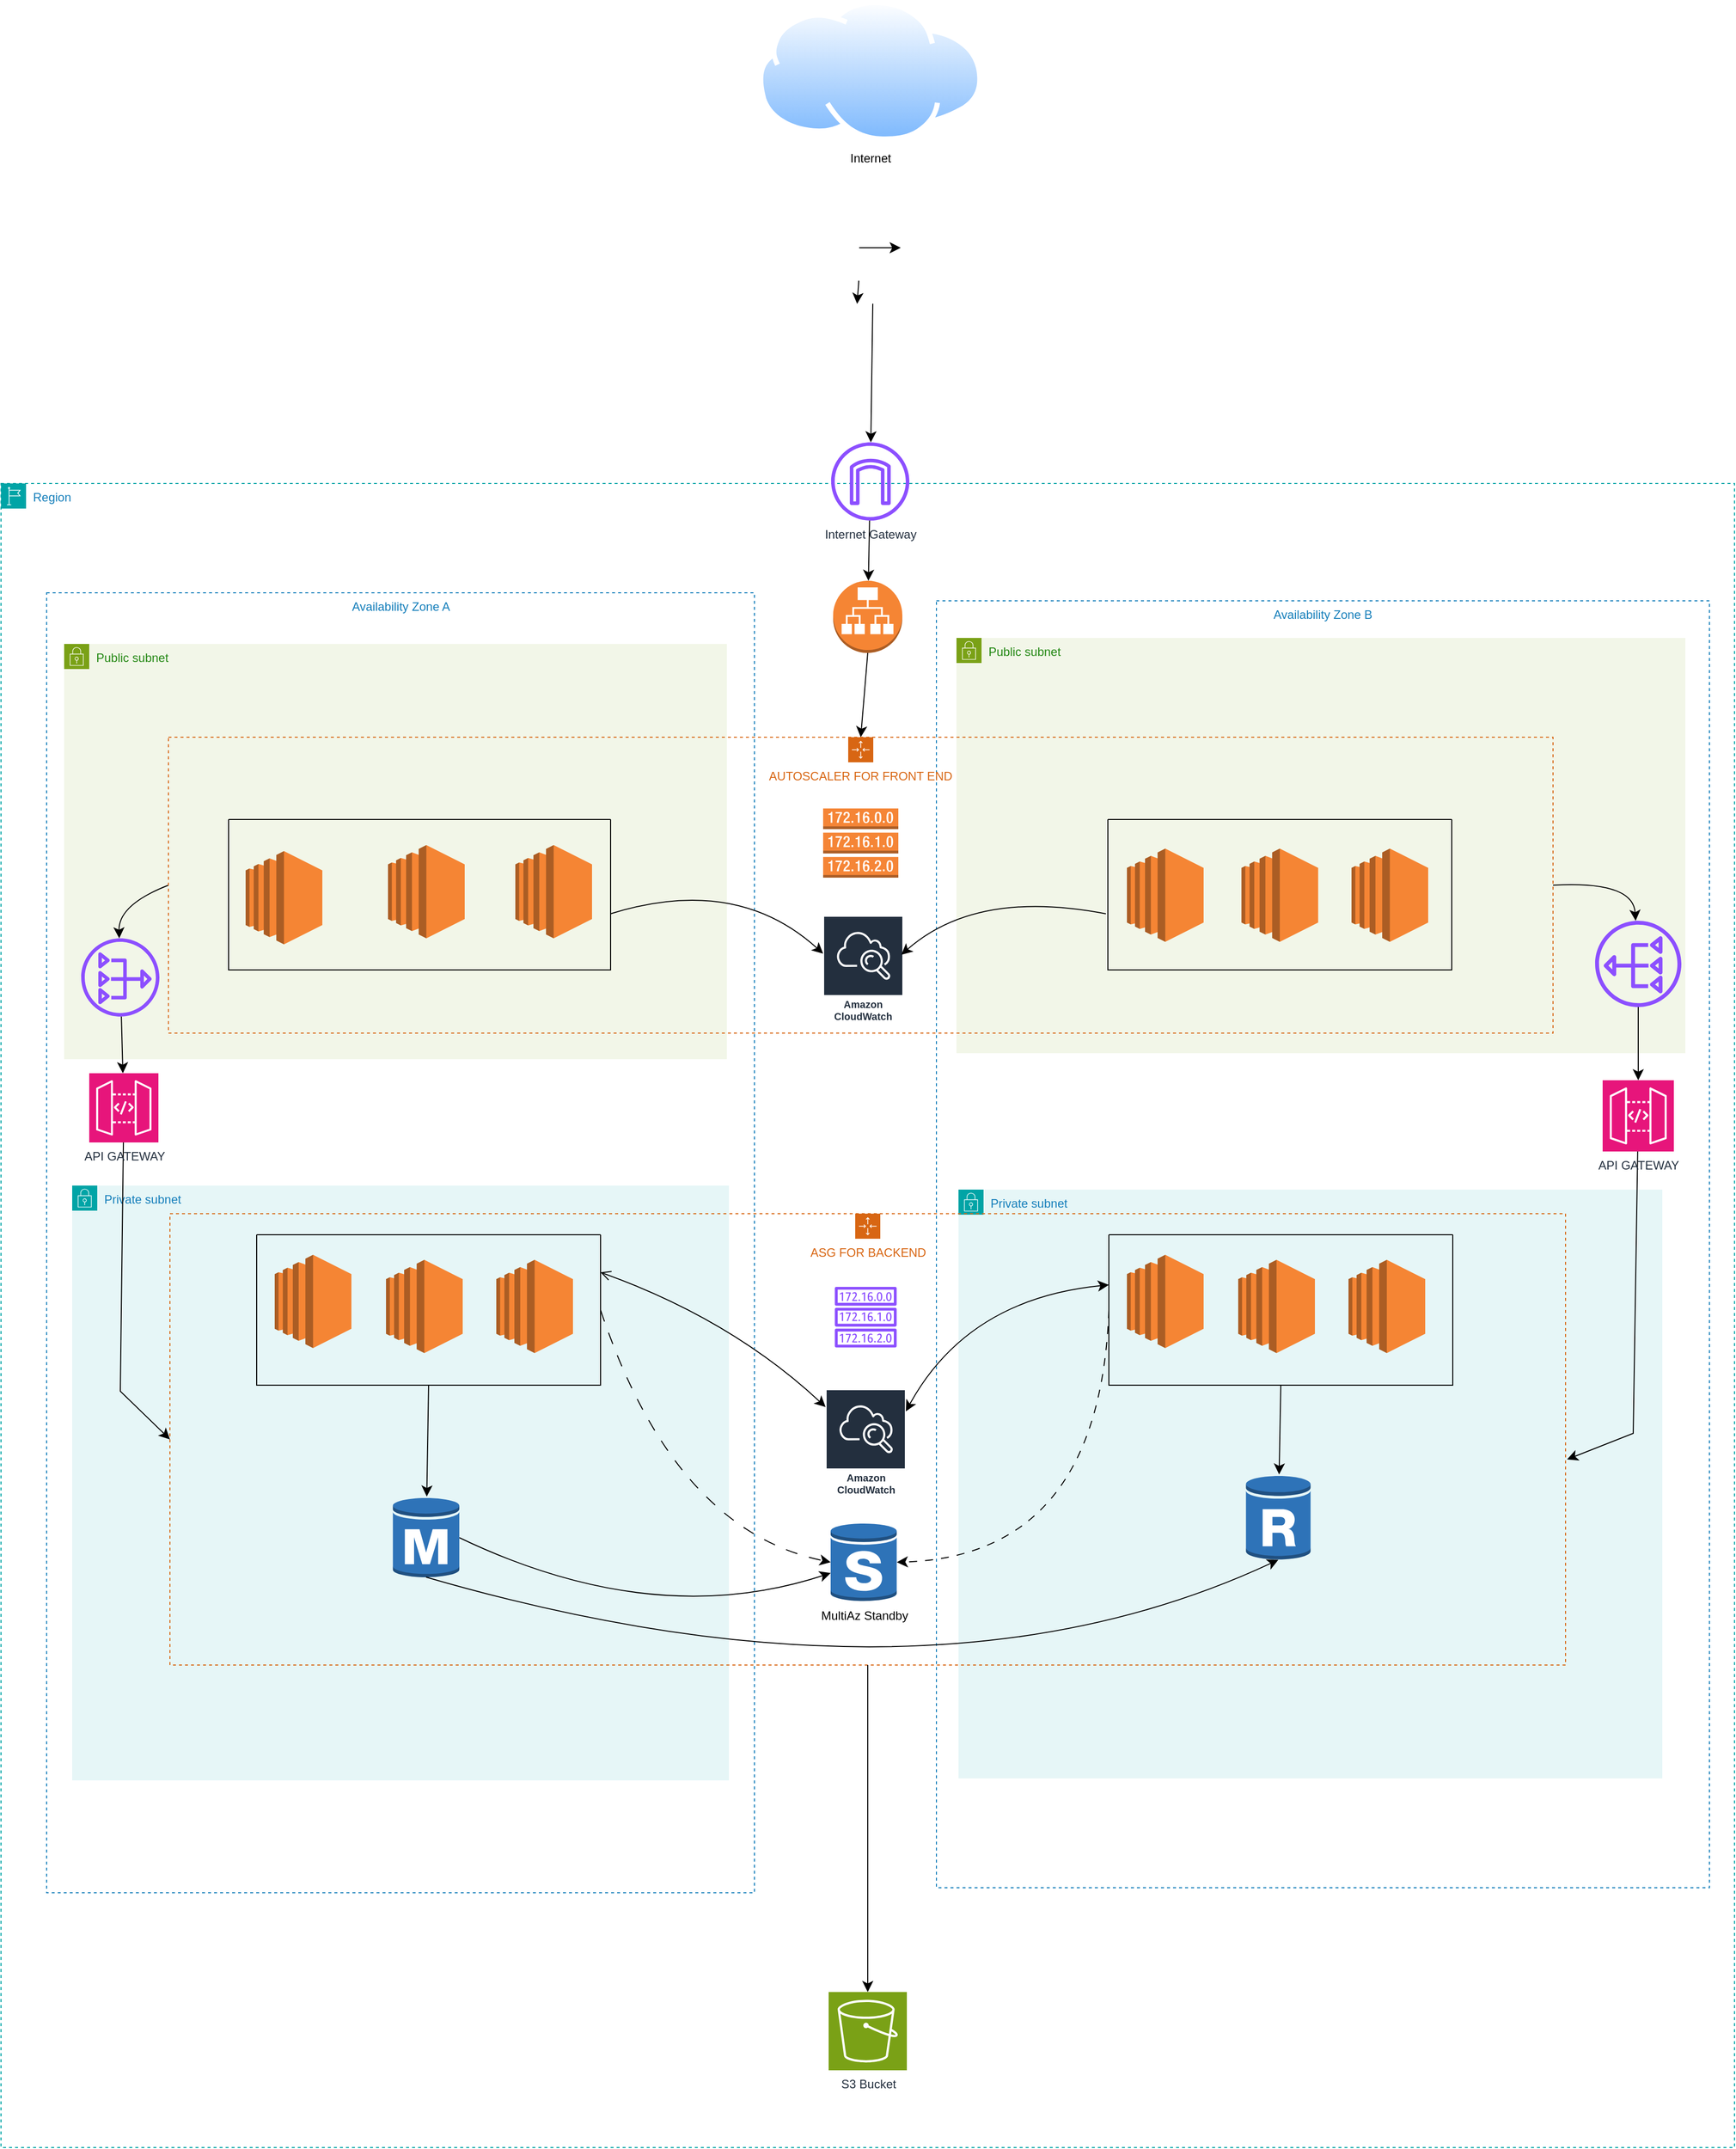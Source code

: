 <mxfile version="24.7.4">
  <diagram name="Page-1" id="AvrR7I-T8kngShXja_Sl">
    <mxGraphModel dx="3691" dy="2780" grid="0" gridSize="10" guides="1" tooltips="1" connect="1" arrows="1" fold="1" page="0" pageScale="1" pageWidth="4681" pageHeight="3300" math="0" shadow="0">
      <root>
        <mxCell id="0" />
        <mxCell id="1" parent="0" />
        <mxCell id="LNBwgK4utnNbtnNtv1Aj-1" value="Region" style="points=[[0,0],[0.25,0],[0.5,0],[0.75,0],[1,0],[1,0.25],[1,0.5],[1,0.75],[1,1],[0.75,1],[0.5,1],[0.25,1],[0,1],[0,0.75],[0,0.5],[0,0.25]];outlineConnect=0;gradientColor=none;html=1;whiteSpace=wrap;fontSize=12;fontStyle=0;container=1;pointerEvents=0;collapsible=0;recursiveResize=0;shape=mxgraph.aws4.group;grIcon=mxgraph.aws4.group_region;strokeColor=#00A4A6;fillColor=none;verticalAlign=top;align=left;spacingLeft=30;fontColor=#147EBA;dashed=1;" vertex="1" parent="1">
          <mxGeometry x="-541" y="-216" width="1729" height="1659" as="geometry" />
        </mxCell>
        <mxCell id="LNBwgK4utnNbtnNtv1Aj-2" value="Availability Zone A" style="fillColor=none;strokeColor=#147EBA;dashed=1;verticalAlign=top;fontStyle=0;fontColor=#147EBA;whiteSpace=wrap;html=1;" vertex="1" parent="LNBwgK4utnNbtnNtv1Aj-1">
          <mxGeometry x="45.5" y="109" width="706" height="1296" as="geometry" />
        </mxCell>
        <mxCell id="LNBwgK4utnNbtnNtv1Aj-3" value="Availability Zone B" style="fillColor=none;strokeColor=#147EBA;dashed=1;verticalAlign=top;fontStyle=0;fontColor=#147EBA;whiteSpace=wrap;html=1;" vertex="1" parent="LNBwgK4utnNbtnNtv1Aj-1">
          <mxGeometry x="933" y="117" width="771" height="1283" as="geometry" />
        </mxCell>
        <mxCell id="LNBwgK4utnNbtnNtv1Aj-16" value="Public subnet" style="points=[[0,0],[0.25,0],[0.5,0],[0.75,0],[1,0],[1,0.25],[1,0.5],[1,0.75],[1,1],[0.75,1],[0.5,1],[0.25,1],[0,1],[0,0.75],[0,0.5],[0,0.25]];outlineConnect=0;gradientColor=none;html=1;whiteSpace=wrap;fontSize=12;fontStyle=0;container=1;pointerEvents=0;collapsible=0;recursiveResize=0;shape=mxgraph.aws4.group;grIcon=mxgraph.aws4.group_security_group;grStroke=0;strokeColor=#7AA116;fillColor=#F2F6E8;verticalAlign=top;align=left;spacingLeft=30;fontColor=#248814;dashed=0;" vertex="1" parent="LNBwgK4utnNbtnNtv1Aj-1">
          <mxGeometry x="953" y="154" width="727" height="414" as="geometry" />
        </mxCell>
        <mxCell id="LNBwgK4utnNbtnNtv1Aj-65" style="edgeStyle=none;curved=1;rounded=0;orthogonalLoop=1;jettySize=auto;html=1;exitX=0.5;exitY=1;exitDx=0;exitDy=0;exitPerimeter=0;entryX=0.5;entryY=0;entryDx=0;entryDy=0;fontSize=12;startSize=8;endSize=8;" edge="1" parent="LNBwgK4utnNbtnNtv1Aj-1" source="LNBwgK4utnNbtnNtv1Aj-11" target="LNBwgK4utnNbtnNtv1Aj-4">
          <mxGeometry relative="1" as="geometry" />
        </mxCell>
        <mxCell id="LNBwgK4utnNbtnNtv1Aj-11" value="" style="outlineConnect=0;dashed=0;verticalLabelPosition=bottom;verticalAlign=top;align=center;html=1;shape=mxgraph.aws3.application_load_balancer;fillColor=#F58534;gradientColor=none;" vertex="1" parent="LNBwgK4utnNbtnNtv1Aj-1">
          <mxGeometry x="830" y="97" width="69" height="72" as="geometry" />
        </mxCell>
        <mxCell id="LNBwgK4utnNbtnNtv1Aj-15" value="Public subnet" style="points=[[0,0],[0.25,0],[0.5,0],[0.75,0],[1,0],[1,0.25],[1,0.5],[1,0.75],[1,1],[0.75,1],[0.5,1],[0.25,1],[0,1],[0,0.75],[0,0.5],[0,0.25]];outlineConnect=0;gradientColor=none;html=1;whiteSpace=wrap;fontSize=12;fontStyle=0;container=1;pointerEvents=0;collapsible=0;recursiveResize=0;shape=mxgraph.aws4.group;grIcon=mxgraph.aws4.group_security_group;grStroke=0;strokeColor=#7AA116;fillColor=#F2F6E8;verticalAlign=top;align=left;spacingLeft=30;fontColor=#248814;dashed=0;" vertex="1" parent="LNBwgK4utnNbtnNtv1Aj-1">
          <mxGeometry x="63" y="160" width="661" height="414" as="geometry" />
        </mxCell>
        <mxCell id="LNBwgK4utnNbtnNtv1Aj-53" style="edgeStyle=none;curved=1;rounded=0;orthogonalLoop=1;jettySize=auto;html=1;exitX=0;exitY=0.5;exitDx=0;exitDy=0;fontSize=12;startSize=8;endSize=8;" edge="1" parent="LNBwgK4utnNbtnNtv1Aj-1" source="LNBwgK4utnNbtnNtv1Aj-4" target="LNBwgK4utnNbtnNtv1Aj-22">
          <mxGeometry relative="1" as="geometry">
            <Array as="points">
              <mxPoint x="117" y="420" />
            </Array>
          </mxGeometry>
        </mxCell>
        <mxCell id="LNBwgK4utnNbtnNtv1Aj-54" style="edgeStyle=none;curved=1;rounded=0;orthogonalLoop=1;jettySize=auto;html=1;exitX=1;exitY=0.5;exitDx=0;exitDy=0;fontSize=12;startSize=8;endSize=8;" edge="1" parent="LNBwgK4utnNbtnNtv1Aj-1" source="LNBwgK4utnNbtnNtv1Aj-4" target="LNBwgK4utnNbtnNtv1Aj-51">
          <mxGeometry relative="1" as="geometry">
            <Array as="points">
              <mxPoint x="1628" y="396" />
            </Array>
          </mxGeometry>
        </mxCell>
        <mxCell id="LNBwgK4utnNbtnNtv1Aj-4" value="AUTOSCALER FOR FRONT END" style="points=[[0,0],[0.25,0],[0.5,0],[0.75,0],[1,0],[1,0.25],[1,0.5],[1,0.75],[1,1],[0.75,1],[0.5,1],[0.25,1],[0,1],[0,0.75],[0,0.5],[0,0.25]];outlineConnect=0;gradientColor=none;html=1;whiteSpace=wrap;fontSize=12;fontStyle=0;container=1;pointerEvents=0;collapsible=0;recursiveResize=0;shape=mxgraph.aws4.groupCenter;grIcon=mxgraph.aws4.group_auto_scaling_group;grStroke=1;strokeColor=#D86613;fillColor=none;verticalAlign=top;align=center;fontColor=#D86613;dashed=1;spacingTop=25;" vertex="1" parent="LNBwgK4utnNbtnNtv1Aj-1">
          <mxGeometry x="167" y="253" width="1381" height="295" as="geometry" />
        </mxCell>
        <mxCell id="LNBwgK4utnNbtnNtv1Aj-24" value="" style="outlineConnect=0;dashed=0;verticalLabelPosition=bottom;verticalAlign=top;align=center;html=1;shape=mxgraph.aws3.ec2;fillColor=#F58534;gradientColor=none;" vertex="1" parent="LNBwgK4utnNbtnNtv1Aj-4">
          <mxGeometry x="77" y="113.5" width="76.5" height="93" as="geometry" />
        </mxCell>
        <mxCell id="LNBwgK4utnNbtnNtv1Aj-44" value="" style="outlineConnect=0;dashed=0;verticalLabelPosition=bottom;verticalAlign=top;align=center;html=1;shape=mxgraph.aws3.route_table;fillColor=#F58536;gradientColor=none;" vertex="1" parent="LNBwgK4utnNbtnNtv1Aj-4">
          <mxGeometry x="653" y="71" width="75" height="69" as="geometry" />
        </mxCell>
        <mxCell id="LNBwgK4utnNbtnNtv1Aj-87" value="Amazon CloudWatch" style="sketch=0;outlineConnect=0;fontColor=#232F3E;gradientColor=none;strokeColor=#ffffff;fillColor=#232F3E;dashed=0;verticalLabelPosition=middle;verticalAlign=bottom;align=center;html=1;whiteSpace=wrap;fontSize=10;fontStyle=1;spacing=3;shape=mxgraph.aws4.productIcon;prIcon=mxgraph.aws4.cloudwatch;" vertex="1" parent="LNBwgK4utnNbtnNtv1Aj-4">
          <mxGeometry x="653" y="178" width="80" height="110" as="geometry" />
        </mxCell>
        <mxCell id="LNBwgK4utnNbtnNtv1Aj-95" style="edgeStyle=none;curved=1;rounded=0;orthogonalLoop=1;jettySize=auto;html=1;exitX=1;exitY=0.5;exitDx=0;exitDy=0;fontSize=12;startSize=8;endSize=8;" edge="1" parent="LNBwgK4utnNbtnNtv1Aj-4">
          <mxGeometry relative="1" as="geometry">
            <mxPoint x="441" y="176" as="sourcePoint" />
            <mxPoint x="653" y="215.78" as="targetPoint" />
            <Array as="points">
              <mxPoint x="566" y="137" />
            </Array>
          </mxGeometry>
        </mxCell>
        <mxCell id="LNBwgK4utnNbtnNtv1Aj-96" style="edgeStyle=none;curved=1;rounded=0;orthogonalLoop=1;jettySize=auto;html=1;exitX=0;exitY=0.5;exitDx=0;exitDy=0;fontSize=12;startSize=8;endSize=8;" edge="1" parent="LNBwgK4utnNbtnNtv1Aj-4">
          <mxGeometry relative="1" as="geometry">
            <mxPoint x="935" y="176" as="sourcePoint" />
            <mxPoint x="731.0" y="216.87" as="targetPoint" />
            <Array as="points">
              <mxPoint x="806" y="151" />
            </Array>
          </mxGeometry>
        </mxCell>
        <mxCell id="LNBwgK4utnNbtnNtv1Aj-19" value="Private subnet" style="points=[[0,0],[0.25,0],[0.5,0],[0.75,0],[1,0],[1,0.25],[1,0.5],[1,0.75],[1,1],[0.75,1],[0.5,1],[0.25,1],[0,1],[0,0.75],[0,0.5],[0,0.25]];outlineConnect=0;gradientColor=none;html=1;whiteSpace=wrap;fontSize=12;fontStyle=0;container=1;pointerEvents=0;collapsible=0;recursiveResize=0;shape=mxgraph.aws4.group;grIcon=mxgraph.aws4.group_security_group;grStroke=0;strokeColor=#00A4A6;fillColor=#E6F6F7;verticalAlign=top;align=left;spacingLeft=30;fontColor=#147EBA;dashed=0;" vertex="1" parent="LNBwgK4utnNbtnNtv1Aj-1">
          <mxGeometry x="71" y="700" width="655" height="593" as="geometry" />
        </mxCell>
        <mxCell id="LNBwgK4utnNbtnNtv1Aj-26" value="" style="outlineConnect=0;dashed=0;verticalLabelPosition=bottom;verticalAlign=top;align=center;html=1;shape=mxgraph.aws3.ec2;fillColor=#F58534;gradientColor=none;" vertex="1" parent="LNBwgK4utnNbtnNtv1Aj-1">
          <mxGeometry x="1123" y="364" width="76.5" height="93" as="geometry" />
        </mxCell>
        <mxCell id="LNBwgK4utnNbtnNtv1Aj-27" value="" style="outlineConnect=0;dashed=0;verticalLabelPosition=bottom;verticalAlign=top;align=center;html=1;shape=mxgraph.aws3.ec2;fillColor=#F58534;gradientColor=none;" vertex="1" parent="LNBwgK4utnNbtnNtv1Aj-1">
          <mxGeometry x="1347" y="364" width="76.5" height="93" as="geometry" />
        </mxCell>
        <mxCell id="LNBwgK4utnNbtnNtv1Aj-25" value="" style="outlineConnect=0;dashed=0;verticalLabelPosition=bottom;verticalAlign=top;align=center;html=1;shape=mxgraph.aws3.ec2;fillColor=#F58534;gradientColor=none;" vertex="1" parent="LNBwgK4utnNbtnNtv1Aj-1">
          <mxGeometry x="386" y="360.5" width="76.5" height="93" as="geometry" />
        </mxCell>
        <mxCell id="LNBwgK4utnNbtnNtv1Aj-28" value="" style="outlineConnect=0;dashed=0;verticalLabelPosition=bottom;verticalAlign=top;align=center;html=1;shape=mxgraph.aws3.ec2;fillColor=#F58534;gradientColor=none;" vertex="1" parent="LNBwgK4utnNbtnNtv1Aj-1">
          <mxGeometry x="513" y="360.5" width="76.5" height="93" as="geometry" />
        </mxCell>
        <mxCell id="LNBwgK4utnNbtnNtv1Aj-42" value="S3 Bucket&lt;div&gt;&lt;br&gt;&lt;/div&gt;" style="sketch=0;points=[[0,0,0],[0.25,0,0],[0.5,0,0],[0.75,0,0],[1,0,0],[0,1,0],[0.25,1,0],[0.5,1,0],[0.75,1,0],[1,1,0],[0,0.25,0],[0,0.5,0],[0,0.75,0],[1,0.25,0],[1,0.5,0],[1,0.75,0]];outlineConnect=0;fontColor=#232F3E;fillColor=#7AA116;strokeColor=#ffffff;dashed=0;verticalLabelPosition=bottom;verticalAlign=top;align=center;html=1;fontSize=12;fontStyle=0;aspect=fixed;shape=mxgraph.aws4.resourceIcon;resIcon=mxgraph.aws4.s3;" vertex="1" parent="LNBwgK4utnNbtnNtv1Aj-1">
          <mxGeometry x="825.5" y="1504" width="78" height="78" as="geometry" />
        </mxCell>
        <mxCell id="LNBwgK4utnNbtnNtv1Aj-50" style="edgeStyle=none;curved=0;rounded=0;orthogonalLoop=1;jettySize=auto;html=1;entryX=0;entryY=0.5;entryDx=0;entryDy=0;fontSize=12;startSize=8;endSize=8;" edge="1" parent="LNBwgK4utnNbtnNtv1Aj-1" source="LNBwgK4utnNbtnNtv1Aj-75" target="LNBwgK4utnNbtnNtv1Aj-10">
          <mxGeometry relative="1" as="geometry">
            <Array as="points">
              <mxPoint x="119" y="905" />
            </Array>
          </mxGeometry>
        </mxCell>
        <mxCell id="LNBwgK4utnNbtnNtv1Aj-22" value="" style="sketch=0;outlineConnect=0;fontColor=#232F3E;gradientColor=none;fillColor=#8C4FFF;strokeColor=none;dashed=0;verticalLabelPosition=bottom;verticalAlign=top;align=center;html=1;fontSize=12;fontStyle=0;aspect=fixed;pointerEvents=1;shape=mxgraph.aws4.nat_gateway;" vertex="1" parent="LNBwgK4utnNbtnNtv1Aj-1">
          <mxGeometry x="80" y="453.5" width="78" height="78" as="geometry" />
        </mxCell>
        <mxCell id="LNBwgK4utnNbtnNtv1Aj-57" value="" style="outlineConnect=0;dashed=0;verticalLabelPosition=bottom;verticalAlign=top;align=center;html=1;shape=mxgraph.aws3.rds_db_instance;fillColor=#2E73B8;gradientColor=none;" vertex="1" parent="LNBwgK4utnNbtnNtv1Aj-1">
          <mxGeometry x="1234" y="924" width="65" height="81" as="geometry" />
        </mxCell>
        <mxCell id="LNBwgK4utnNbtnNtv1Aj-20" value="Private subnet" style="points=[[0,0],[0.25,0],[0.5,0],[0.75,0],[1,0],[1,0.25],[1,0.5],[1,0.75],[1,1],[0.75,1],[0.5,1],[0.25,1],[0,1],[0,0.75],[0,0.5],[0,0.25]];outlineConnect=0;gradientColor=none;html=1;whiteSpace=wrap;fontSize=12;fontStyle=0;container=1;pointerEvents=0;collapsible=0;recursiveResize=0;shape=mxgraph.aws4.group;grIcon=mxgraph.aws4.group_security_group;grStroke=0;strokeColor=#00A4A6;fillColor=#E6F6F7;verticalAlign=top;align=left;spacingLeft=30;fontColor=#147EBA;dashed=0;" vertex="1" parent="LNBwgK4utnNbtnNtv1Aj-1">
          <mxGeometry x="955" y="704" width="702" height="587" as="geometry" />
        </mxCell>
        <mxCell id="LNBwgK4utnNbtnNtv1Aj-10" value="ASG FOR BACKEND" style="points=[[0,0],[0.25,0],[0.5,0],[0.75,0],[1,0],[1,0.25],[1,0.5],[1,0.75],[1,1],[0.75,1],[0.5,1],[0.25,1],[0,1],[0,0.75],[0,0.5],[0,0.25]];outlineConnect=0;gradientColor=none;html=1;whiteSpace=wrap;fontSize=12;fontStyle=0;container=1;pointerEvents=0;collapsible=0;recursiveResize=0;shape=mxgraph.aws4.groupCenter;grIcon=mxgraph.aws4.group_auto_scaling_group;grStroke=1;strokeColor=#D86613;fillColor=none;verticalAlign=top;align=center;fontColor=#D86613;dashed=1;spacingTop=25;" vertex="1" parent="LNBwgK4utnNbtnNtv1Aj-1">
          <mxGeometry x="168.5" y="728" width="1392" height="450" as="geometry" />
        </mxCell>
        <mxCell id="LNBwgK4utnNbtnNtv1Aj-46" value="" style="sketch=0;outlineConnect=0;fontColor=#232F3E;gradientColor=none;fillColor=#8C4FFF;strokeColor=none;dashed=0;verticalLabelPosition=bottom;verticalAlign=top;align=center;html=1;fontSize=12;fontStyle=0;aspect=fixed;pointerEvents=1;shape=mxgraph.aws4.route_table;" vertex="1" parent="LNBwgK4utnNbtnNtv1Aj-10">
          <mxGeometry x="663" y="73" width="62" height="60.41" as="geometry" />
        </mxCell>
        <mxCell id="LNBwgK4utnNbtnNtv1Aj-58" value="MultiAz Standby&lt;div&gt;&lt;br&gt;&lt;/div&gt;" style="outlineConnect=0;dashed=0;verticalLabelPosition=bottom;verticalAlign=top;align=center;html=1;shape=mxgraph.aws3.rds_db_instance_standby_multi_az;fillColor=#2E73B8;gradientColor=none;" vertex="1" parent="LNBwgK4utnNbtnNtv1Aj-10">
          <mxGeometry x="659" y="308" width="66" height="79" as="geometry" />
        </mxCell>
        <mxCell id="LNBwgK4utnNbtnNtv1Aj-91" style="edgeStyle=none;curved=1;rounded=0;orthogonalLoop=1;jettySize=auto;html=1;exitX=1;exitY=0.5;exitDx=0;exitDy=0;exitPerimeter=0;fontSize=12;startSize=8;endSize=8;" edge="1" parent="LNBwgK4utnNbtnNtv1Aj-10" source="LNBwgK4utnNbtnNtv1Aj-56" target="LNBwgK4utnNbtnNtv1Aj-58">
          <mxGeometry relative="1" as="geometry">
            <Array as="points">
              <mxPoint x="482.5" y="416" />
            </Array>
          </mxGeometry>
        </mxCell>
        <mxCell id="LNBwgK4utnNbtnNtv1Aj-56" value="" style="outlineConnect=0;dashed=0;verticalLabelPosition=bottom;verticalAlign=top;align=center;html=1;shape=mxgraph.aws3.rds_db_instance;fillColor=#2E73B8;gradientColor=none;" vertex="1" parent="LNBwgK4utnNbtnNtv1Aj-10">
          <mxGeometry x="222.37" y="282" width="66.25" height="82" as="geometry" />
        </mxCell>
        <mxCell id="LNBwgK4utnNbtnNtv1Aj-68" value="" style="outlineConnect=0;dashed=0;verticalLabelPosition=bottom;verticalAlign=top;align=center;html=1;shape=mxgraph.aws3.rds_db_instance_read_replica;fillColor=#2E73B8;gradientColor=none;" vertex="1" parent="LNBwgK4utnNbtnNtv1Aj-10">
          <mxGeometry x="1073.25" y="260" width="64.5" height="86" as="geometry" />
        </mxCell>
        <mxCell id="LNBwgK4utnNbtnNtv1Aj-88" value="Amazon CloudWatch" style="sketch=0;outlineConnect=0;fontColor=#232F3E;gradientColor=none;strokeColor=#ffffff;fillColor=#232F3E;dashed=0;verticalLabelPosition=middle;verticalAlign=bottom;align=center;html=1;whiteSpace=wrap;fontSize=10;fontStyle=1;spacing=3;shape=mxgraph.aws4.productIcon;prIcon=mxgraph.aws4.cloudwatch;" vertex="1" parent="LNBwgK4utnNbtnNtv1Aj-10">
          <mxGeometry x="654" y="175" width="80" height="110" as="geometry" />
        </mxCell>
        <mxCell id="LNBwgK4utnNbtnNtv1Aj-90" style="edgeStyle=none;curved=1;rounded=0;orthogonalLoop=1;jettySize=auto;html=1;exitX=0;exitY=0.25;exitDx=0;exitDy=0;fontSize=12;startSize=8;endSize=8;startArrow=classic;startFill=1;" edge="1" parent="LNBwgK4utnNbtnNtv1Aj-10">
          <mxGeometry relative="1" as="geometry">
            <mxPoint x="936.5" y="71" as="sourcePoint" />
            <mxPoint x="734" y="197.068" as="targetPoint" />
            <Array as="points">
              <mxPoint x="795.5" y="85" />
            </Array>
          </mxGeometry>
        </mxCell>
        <mxCell id="LNBwgK4utnNbtnNtv1Aj-92" style="edgeStyle=none;curved=1;rounded=0;orthogonalLoop=1;jettySize=auto;html=1;exitX=0.5;exitY=0.98;exitDx=0;exitDy=0;exitPerimeter=0;entryX=0.5;entryY=0.99;entryDx=0;entryDy=0;entryPerimeter=0;fontSize=12;startSize=8;endSize=8;" edge="1" parent="LNBwgK4utnNbtnNtv1Aj-10" source="LNBwgK4utnNbtnNtv1Aj-56" target="LNBwgK4utnNbtnNtv1Aj-68">
          <mxGeometry relative="1" as="geometry">
            <Array as="points">
              <mxPoint x="756.5" y="508" />
            </Array>
          </mxGeometry>
        </mxCell>
        <mxCell id="LNBwgK4utnNbtnNtv1Aj-82" style="edgeStyle=none;curved=1;rounded=0;orthogonalLoop=1;jettySize=auto;html=1;fontSize=12;startSize=8;endSize=8;" edge="1" parent="LNBwgK4utnNbtnNtv1Aj-1" source="LNBwgK4utnNbtnNtv1Aj-51" target="LNBwgK4utnNbtnNtv1Aj-77">
          <mxGeometry relative="1" as="geometry" />
        </mxCell>
        <mxCell id="LNBwgK4utnNbtnNtv1Aj-51" value="" style="sketch=0;outlineConnect=0;fontColor=#232F3E;gradientColor=none;fillColor=#8C4FFF;strokeColor=none;dashed=0;verticalLabelPosition=bottom;verticalAlign=top;align=center;html=1;fontSize=12;fontStyle=0;aspect=fixed;pointerEvents=1;shape=mxgraph.aws4.nat_gateway;flipH=1;" vertex="1" parent="LNBwgK4utnNbtnNtv1Aj-1">
          <mxGeometry x="1590" y="436" width="86" height="86" as="geometry" />
        </mxCell>
        <mxCell id="LNBwgK4utnNbtnNtv1Aj-74" style="edgeStyle=none;curved=1;rounded=0;orthogonalLoop=1;jettySize=auto;html=1;exitX=0.5;exitY=1;exitDx=0;exitDy=0;entryX=0.5;entryY=0;entryDx=0;entryDy=0;entryPerimeter=0;fontSize=12;startSize=8;endSize=8;" edge="1" parent="LNBwgK4utnNbtnNtv1Aj-1" source="LNBwgK4utnNbtnNtv1Aj-10" target="LNBwgK4utnNbtnNtv1Aj-42">
          <mxGeometry relative="1" as="geometry" />
        </mxCell>
        <mxCell id="LNBwgK4utnNbtnNtv1Aj-75" value="API GATEWAY" style="sketch=0;points=[[0,0,0],[0.25,0,0],[0.5,0,0],[0.75,0,0],[1,0,0],[0,1,0],[0.25,1,0],[0.5,1,0],[0.75,1,0],[1,1,0],[0,0.25,0],[0,0.5,0],[0,0.75,0],[1,0.25,0],[1,0.5,0],[1,0.75,0]];outlineConnect=0;fontColor=#232F3E;fillColor=#E7157B;strokeColor=#ffffff;dashed=0;verticalLabelPosition=bottom;verticalAlign=top;align=center;html=1;fontSize=12;fontStyle=0;aspect=fixed;shape=mxgraph.aws4.resourceIcon;resIcon=mxgraph.aws4.api_gateway;" vertex="1" parent="LNBwgK4utnNbtnNtv1Aj-1">
          <mxGeometry x="88" y="588" width="69" height="69" as="geometry" />
        </mxCell>
        <mxCell id="LNBwgK4utnNbtnNtv1Aj-76" value="" style="edgeStyle=none;curved=0;rounded=0;orthogonalLoop=1;jettySize=auto;html=1;fontSize=12;startSize=8;endSize=8;" edge="1" parent="LNBwgK4utnNbtnNtv1Aj-1" source="LNBwgK4utnNbtnNtv1Aj-22" target="LNBwgK4utnNbtnNtv1Aj-75">
          <mxGeometry relative="1" as="geometry">
            <mxPoint x="-422" y="316" as="sourcePoint" />
            <mxPoint x="-370" y="689" as="targetPoint" />
            <Array as="points" />
          </mxGeometry>
        </mxCell>
        <mxCell id="LNBwgK4utnNbtnNtv1Aj-52" style="edgeStyle=none;curved=0;rounded=0;orthogonalLoop=1;jettySize=auto;html=1;fontSize=12;startSize=8;endSize=8;" edge="1" parent="LNBwgK4utnNbtnNtv1Aj-1" source="LNBwgK4utnNbtnNtv1Aj-77">
          <mxGeometry relative="1" as="geometry">
            <mxPoint x="1627.928" y="599" as="sourcePoint" />
            <mxPoint x="1562" y="973" as="targetPoint" />
            <Array as="points">
              <mxPoint x="1628" y="947" />
            </Array>
          </mxGeometry>
        </mxCell>
        <mxCell id="LNBwgK4utnNbtnNtv1Aj-77" value="API GATEWAY&lt;div&gt;&lt;br&gt;&lt;/div&gt;" style="sketch=0;points=[[0,0,0],[0.25,0,0],[0.5,0,0],[0.75,0,0],[1,0,0],[0,1,0],[0.25,1,0],[0.5,1,0],[0.75,1,0],[1,1,0],[0,0.25,0],[0,0.5,0],[0,0.75,0],[1,0.25,0],[1,0.5,0],[1,0.75,0]];outlineConnect=0;fontColor=#232F3E;fillColor=#E7157B;strokeColor=#ffffff;dashed=0;verticalLabelPosition=bottom;verticalAlign=top;align=center;html=1;fontSize=12;fontStyle=0;aspect=fixed;shape=mxgraph.aws4.resourceIcon;resIcon=mxgraph.aws4.api_gateway;" vertex="1" parent="LNBwgK4utnNbtnNtv1Aj-1">
          <mxGeometry x="1597.5" y="595" width="71" height="71" as="geometry" />
        </mxCell>
        <mxCell id="LNBwgK4utnNbtnNtv1Aj-84" style="edgeStyle=none;curved=1;rounded=0;orthogonalLoop=1;jettySize=auto;html=1;exitX=0.5;exitY=1;exitDx=0;exitDy=0;exitPerimeter=0;fontSize=12;startSize=8;endSize=8;" edge="1" parent="LNBwgK4utnNbtnNtv1Aj-1" source="LNBwgK4utnNbtnNtv1Aj-42" target="LNBwgK4utnNbtnNtv1Aj-42">
          <mxGeometry relative="1" as="geometry" />
        </mxCell>
        <mxCell id="LNBwgK4utnNbtnNtv1Aj-8" value="" style="edgeStyle=none;curved=1;rounded=0;orthogonalLoop=1;jettySize=auto;html=1;fontSize=12;startSize=8;endSize=8;exitX=0.582;exitY=0.996;exitDx=0;exitDy=0;exitPerimeter=0;" edge="1" parent="1" source="LNBwgK4utnNbtnNtv1Aj-47" target="LNBwgK4utnNbtnNtv1Aj-5">
          <mxGeometry relative="1" as="geometry">
            <mxPoint x="314.576" y="-418.16" as="sourcePoint" />
          </mxGeometry>
        </mxCell>
        <mxCell id="LNBwgK4utnNbtnNtv1Aj-7" value="Internet&lt;div&gt;&lt;br&gt;&lt;/div&gt;" style="image;aspect=fixed;perimeter=ellipsePerimeter;html=1;align=center;shadow=0;dashed=0;spacingTop=3;image=img/lib/active_directory/internet_cloud.svg;" vertex="1" parent="1">
          <mxGeometry x="214" y="-698" width="224" height="141.12" as="geometry" />
        </mxCell>
        <mxCell id="LNBwgK4utnNbtnNtv1Aj-33" value="" style="outlineConnect=0;dashed=0;verticalLabelPosition=bottom;verticalAlign=top;align=center;html=1;shape=mxgraph.aws3.ec2;fillColor=#F58534;gradientColor=none;" vertex="1" parent="1">
          <mxGeometry x="582" y="553" width="76.5" height="93" as="geometry" />
        </mxCell>
        <mxCell id="LNBwgK4utnNbtnNtv1Aj-34" value="" style="outlineConnect=0;dashed=0;verticalLabelPosition=bottom;verticalAlign=top;align=center;html=1;shape=mxgraph.aws3.ec2;fillColor=#F58534;gradientColor=none;" vertex="1" parent="1">
          <mxGeometry x="803" y="558" width="76.5" height="93" as="geometry" />
        </mxCell>
        <mxCell id="LNBwgK4utnNbtnNtv1Aj-35" value="" style="outlineConnect=0;dashed=0;verticalLabelPosition=bottom;verticalAlign=top;align=center;html=1;shape=mxgraph.aws3.ec2;fillColor=#F58534;gradientColor=none;" vertex="1" parent="1">
          <mxGeometry x="693" y="558" width="76.5" height="93" as="geometry" />
        </mxCell>
        <mxCell id="LNBwgK4utnNbtnNtv1Aj-36" value="" style="outlineConnect=0;dashed=0;verticalLabelPosition=bottom;verticalAlign=top;align=center;html=1;shape=mxgraph.aws3.ec2;fillColor=#F58534;gradientColor=none;" vertex="1" parent="1">
          <mxGeometry x="-268" y="553" width="76.5" height="93" as="geometry" />
        </mxCell>
        <mxCell id="LNBwgK4utnNbtnNtv1Aj-37" value="" style="outlineConnect=0;dashed=0;verticalLabelPosition=bottom;verticalAlign=top;align=center;html=1;shape=mxgraph.aws3.ec2;fillColor=#F58534;gradientColor=none;" vertex="1" parent="1">
          <mxGeometry x="-47" y="558" width="76.5" height="93" as="geometry" />
        </mxCell>
        <mxCell id="LNBwgK4utnNbtnNtv1Aj-38" value="" style="outlineConnect=0;dashed=0;verticalLabelPosition=bottom;verticalAlign=top;align=center;html=1;shape=mxgraph.aws3.ec2;fillColor=#F58534;gradientColor=none;" vertex="1" parent="1">
          <mxGeometry x="-157" y="558" width="76.5" height="93" as="geometry" />
        </mxCell>
        <mxCell id="LNBwgK4utnNbtnNtv1Aj-48" value="" style="edgeStyle=none;curved=1;rounded=0;orthogonalLoop=1;jettySize=auto;html=1;fontSize=12;startSize=8;endSize=8;exitX=0.582;exitY=0.996;exitDx=0;exitDy=0;exitPerimeter=0;" edge="1" parent="1" target="LNBwgK4utnNbtnNtv1Aj-47">
          <mxGeometry relative="1" as="geometry">
            <mxPoint x="314.576" y="-418.16" as="sourcePoint" />
            <mxPoint x="314" y="-259" as="targetPoint" />
          </mxGeometry>
        </mxCell>
        <mxCell id="LNBwgK4utnNbtnNtv1Aj-47" value="" style="shape=image;verticalLabelPosition=bottom;labelBackgroundColor=default;verticalAlign=top;aspect=fixed;imageAspect=0;image=https://cf-assets.www.cloudflare.com/slt3lc6tev37/7bIgGp4hk4SFO0o3SBbOKJ/b48185dcf20c579960afad879b25ea11/CF_logo_stacked_blktype.jpg;" vertex="1" parent="1">
          <mxGeometry x="232" y="-451" width="165.86" height="55.98" as="geometry" />
        </mxCell>
        <mxCell id="LNBwgK4utnNbtnNtv1Aj-69" style="edgeStyle=none;curved=1;rounded=0;orthogonalLoop=1;jettySize=auto;html=1;exitX=0.5;exitY=1;exitDx=0;exitDy=0;fontSize=12;startSize=8;endSize=8;" edge="1" parent="1" source="LNBwgK4utnNbtnNtv1Aj-60" target="LNBwgK4utnNbtnNtv1Aj-56">
          <mxGeometry relative="1" as="geometry" />
        </mxCell>
        <mxCell id="LNBwgK4utnNbtnNtv1Aj-89" style="edgeStyle=none;curved=1;rounded=0;orthogonalLoop=1;jettySize=auto;html=1;exitX=1;exitY=0.25;exitDx=0;exitDy=0;fontSize=12;startSize=8;endSize=8;startArrow=open;startFill=0;" edge="1" parent="1" source="LNBwgK4utnNbtnNtv1Aj-60" target="LNBwgK4utnNbtnNtv1Aj-88">
          <mxGeometry relative="1" as="geometry">
            <Array as="points">
              <mxPoint x="187" y="617" />
            </Array>
          </mxGeometry>
        </mxCell>
        <mxCell id="LNBwgK4utnNbtnNtv1Aj-60" value="" style="swimlane;startSize=0;" vertex="1" parent="1">
          <mxGeometry x="-286" y="533" width="343" height="150" as="geometry" />
        </mxCell>
        <mxCell id="LNBwgK4utnNbtnNtv1Aj-72" style="edgeStyle=none;curved=1;rounded=0;orthogonalLoop=1;jettySize=auto;html=1;exitX=0.5;exitY=1;exitDx=0;exitDy=0;fontSize=12;startSize=8;endSize=8;" edge="1" parent="1" source="LNBwgK4utnNbtnNtv1Aj-61" target="LNBwgK4utnNbtnNtv1Aj-68">
          <mxGeometry relative="1" as="geometry" />
        </mxCell>
        <mxCell id="LNBwgK4utnNbtnNtv1Aj-61" value="" style="swimlane;startSize=0;" vertex="1" parent="1">
          <mxGeometry x="564" y="533" width="343" height="150" as="geometry" />
        </mxCell>
        <mxCell id="LNBwgK4utnNbtnNtv1Aj-62" value="" style="swimlane;startSize=0;" vertex="1" parent="1">
          <mxGeometry x="563" y="119" width="343" height="150" as="geometry" />
        </mxCell>
        <mxCell id="LNBwgK4utnNbtnNtv1Aj-29" value="" style="outlineConnect=0;dashed=0;verticalLabelPosition=bottom;verticalAlign=top;align=center;html=1;shape=mxgraph.aws3.ec2;fillColor=#F58534;gradientColor=none;" vertex="1" parent="LNBwgK4utnNbtnNtv1Aj-62">
          <mxGeometry x="133.25" y="29" width="76.5" height="93" as="geometry" />
        </mxCell>
        <mxCell id="LNBwgK4utnNbtnNtv1Aj-63" value="" style="swimlane;startSize=0;" vertex="1" parent="1">
          <mxGeometry x="-314" y="119" width="381" height="150" as="geometry" />
        </mxCell>
        <mxCell id="LNBwgK4utnNbtnNtv1Aj-5" value="Internet Gateway" style="sketch=0;outlineConnect=0;fontColor=#232F3E;gradientColor=none;fillColor=#8C4FFF;strokeColor=none;dashed=0;verticalLabelPosition=bottom;verticalAlign=top;align=center;html=1;fontSize=12;fontStyle=0;aspect=fixed;pointerEvents=1;shape=mxgraph.aws4.internet_gateway;" vertex="1" parent="1">
          <mxGeometry x="287" y="-257" width="78" height="78" as="geometry" />
        </mxCell>
        <mxCell id="LNBwgK4utnNbtnNtv1Aj-17" value="" style="edgeStyle=none;curved=1;rounded=0;orthogonalLoop=1;jettySize=auto;html=1;fontSize=12;startSize=8;endSize=8;" edge="1" parent="1" source="LNBwgK4utnNbtnNtv1Aj-5" target="LNBwgK4utnNbtnNtv1Aj-11">
          <mxGeometry relative="1" as="geometry" />
        </mxCell>
        <mxCell id="LNBwgK4utnNbtnNtv1Aj-70" style="edgeStyle=none;curved=1;rounded=0;orthogonalLoop=1;jettySize=auto;html=1;exitX=1;exitY=0.5;exitDx=0;exitDy=0;entryX=0;entryY=0.5;entryDx=0;entryDy=0;entryPerimeter=0;fontSize=12;startSize=8;endSize=8;dashed=1;dashPattern=12 12;" edge="1" parent="1" source="LNBwgK4utnNbtnNtv1Aj-60" target="LNBwgK4utnNbtnNtv1Aj-58">
          <mxGeometry relative="1" as="geometry">
            <Array as="points">
              <mxPoint x="130" y="827" />
            </Array>
          </mxGeometry>
        </mxCell>
        <mxCell id="LNBwgK4utnNbtnNtv1Aj-73" style="edgeStyle=none;curved=1;rounded=0;orthogonalLoop=1;jettySize=auto;html=1;exitX=0;exitY=0.5;exitDx=0;exitDy=0;entryX=1;entryY=0.5;entryDx=0;entryDy=0;entryPerimeter=0;fontSize=12;startSize=8;endSize=8;dashed=1;dashPattern=8 8;" edge="1" parent="1" source="LNBwgK4utnNbtnNtv1Aj-61" target="LNBwgK4utnNbtnNtv1Aj-58">
          <mxGeometry relative="1" as="geometry">
            <Array as="points">
              <mxPoint x="555" y="853" />
            </Array>
          </mxGeometry>
        </mxCell>
        <mxCell id="LNBwgK4utnNbtnNtv1Aj-86" style="edgeStyle=none;curved=1;rounded=0;orthogonalLoop=1;jettySize=auto;html=1;exitX=0.5;exitY=0;exitDx=0;exitDy=0;entryX=0.75;entryY=0;entryDx=0;entryDy=0;fontSize=12;startSize=8;endSize=8;" edge="1" parent="1" source="LNBwgK4utnNbtnNtv1Aj-47" target="LNBwgK4utnNbtnNtv1Aj-47">
          <mxGeometry relative="1" as="geometry" />
        </mxCell>
      </root>
    </mxGraphModel>
  </diagram>
</mxfile>

